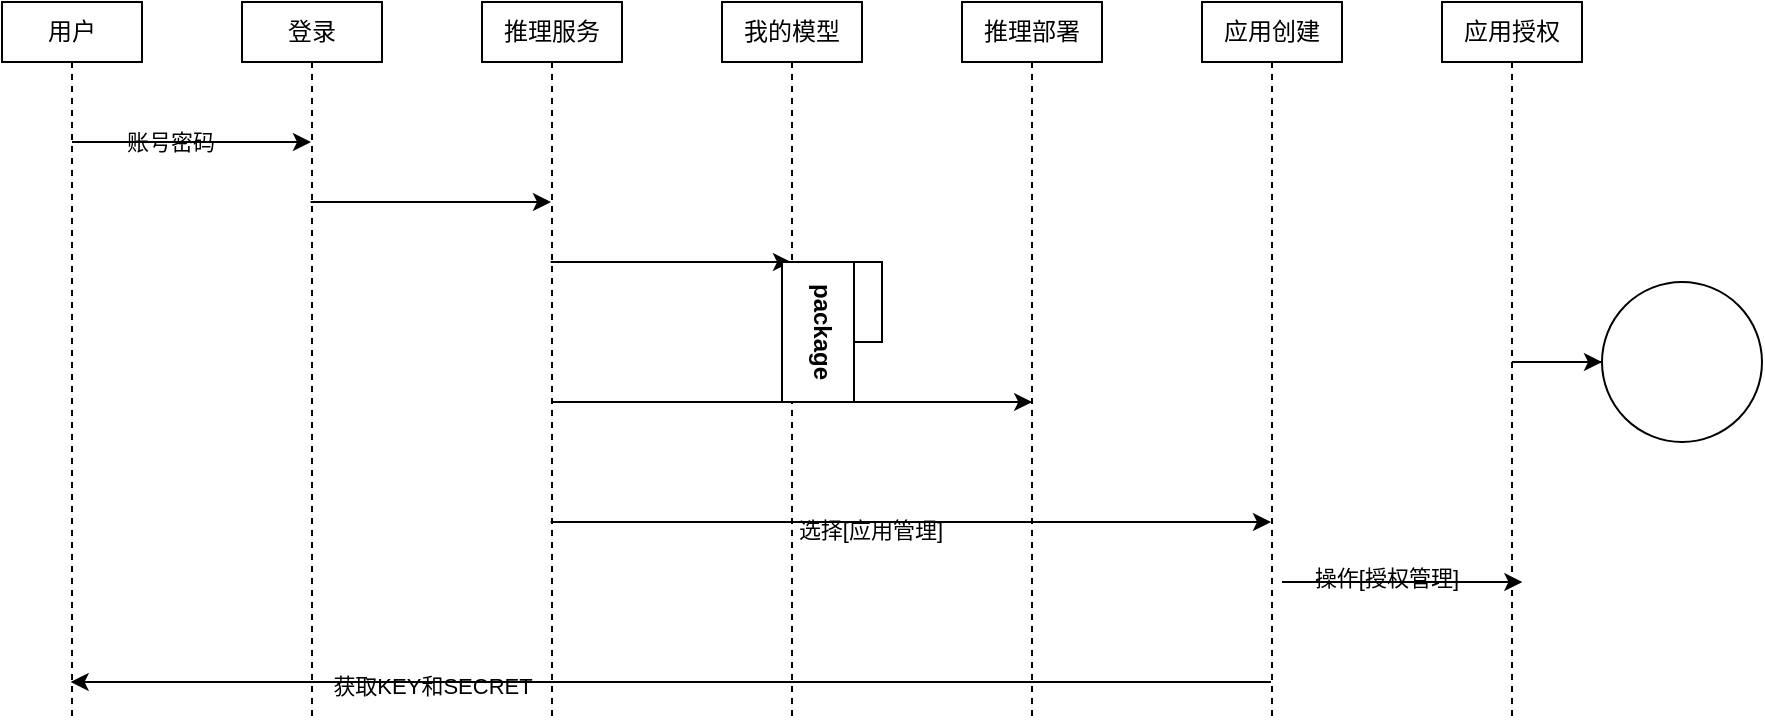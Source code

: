<mxfile version="26.2.13">
  <diagram name="第 1 页" id="v4heKFiccKXui_tvfqAs">
    <mxGraphModel dx="1680" dy="884" grid="1" gridSize="10" guides="1" tooltips="1" connect="1" arrows="1" fold="1" page="1" pageScale="1" pageWidth="827" pageHeight="1169" math="0" shadow="0">
      <root>
        <mxCell id="0" />
        <mxCell id="1" parent="0" />
        <mxCell id="1ULtUKhEA8kv5M3KOnoq-16" style="edgeStyle=orthogonalEdgeStyle;rounded=0;orthogonalLoop=1;jettySize=auto;html=1;curved=0;labelBackgroundColor=none;fontColor=default;" edge="1" parent="1" source="1ULtUKhEA8kv5M3KOnoq-9" target="1ULtUKhEA8kv5M3KOnoq-10">
          <mxGeometry relative="1" as="geometry">
            <Array as="points">
              <mxPoint x="330" y="240" />
              <mxPoint x="330" y="240" />
            </Array>
          </mxGeometry>
        </mxCell>
        <mxCell id="1ULtUKhEA8kv5M3KOnoq-17" value="账号密码" style="edgeLabel;html=1;align=center;verticalAlign=middle;resizable=0;points=[];labelBackgroundColor=none;" vertex="1" connectable="0" parent="1ULtUKhEA8kv5M3KOnoq-16">
          <mxGeometry x="-0.191" relative="1" as="geometry">
            <mxPoint as="offset" />
          </mxGeometry>
        </mxCell>
        <mxCell id="1ULtUKhEA8kv5M3KOnoq-9" value="用户" style="shape=umlLifeline;perimeter=lifelinePerimeter;whiteSpace=wrap;html=1;container=1;dropTarget=0;collapsible=0;recursiveResize=0;outlineConnect=0;portConstraint=eastwest;newEdgeStyle={&quot;curved&quot;:0,&quot;rounded&quot;:0};size=30;labelBackgroundColor=none;" vertex="1" parent="1">
          <mxGeometry x="230" y="170" width="70" height="360" as="geometry" />
        </mxCell>
        <mxCell id="1ULtUKhEA8kv5M3KOnoq-18" style="edgeStyle=orthogonalEdgeStyle;rounded=0;orthogonalLoop=1;jettySize=auto;html=1;curved=0;labelBackgroundColor=none;fontColor=default;" edge="1" parent="1">
          <mxGeometry relative="1" as="geometry">
            <mxPoint x="384.324" y="270.0" as="sourcePoint" />
            <mxPoint x="504.5" y="270.0" as="targetPoint" />
          </mxGeometry>
        </mxCell>
        <mxCell id="1ULtUKhEA8kv5M3KOnoq-10" value="登录" style="shape=umlLifeline;perimeter=lifelinePerimeter;whiteSpace=wrap;html=1;container=1;dropTarget=0;collapsible=0;recursiveResize=0;outlineConnect=0;portConstraint=eastwest;newEdgeStyle={&quot;curved&quot;:0,&quot;rounded&quot;:0};size=30;labelBackgroundColor=none;" vertex="1" parent="1">
          <mxGeometry x="350" y="170" width="70" height="360" as="geometry" />
        </mxCell>
        <mxCell id="1ULtUKhEA8kv5M3KOnoq-19" style="edgeStyle=orthogonalEdgeStyle;rounded=0;orthogonalLoop=1;jettySize=auto;html=1;curved=0;labelBackgroundColor=none;fontColor=default;" edge="1" parent="1">
          <mxGeometry relative="1" as="geometry">
            <mxPoint x="504.324" y="300.0" as="sourcePoint" />
            <mxPoint x="624.5" y="300.0" as="targetPoint" />
          </mxGeometry>
        </mxCell>
        <mxCell id="1ULtUKhEA8kv5M3KOnoq-24" style="edgeStyle=orthogonalEdgeStyle;rounded=0;orthogonalLoop=1;jettySize=auto;html=1;curved=0;labelBackgroundColor=none;fontColor=default;" edge="1" parent="1">
          <mxGeometry relative="1" as="geometry">
            <mxPoint x="504.914" y="370.0" as="sourcePoint" />
            <mxPoint x="745.09" y="370.0" as="targetPoint" />
          </mxGeometry>
        </mxCell>
        <mxCell id="1ULtUKhEA8kv5M3KOnoq-25" style="edgeStyle=orthogonalEdgeStyle;rounded=0;orthogonalLoop=1;jettySize=auto;html=1;curved=0;labelBackgroundColor=none;fontColor=default;" edge="1" parent="1">
          <mxGeometry relative="1" as="geometry">
            <mxPoint x="504.324" y="430.0" as="sourcePoint" />
            <mxPoint x="864.5" y="430.0" as="targetPoint" />
          </mxGeometry>
        </mxCell>
        <mxCell id="1ULtUKhEA8kv5M3KOnoq-30" value="选择[应用管理]" style="edgeLabel;html=1;align=center;verticalAlign=middle;resizable=0;points=[];labelBackgroundColor=none;" vertex="1" connectable="0" parent="1ULtUKhEA8kv5M3KOnoq-25">
          <mxGeometry x="-0.116" y="-4" relative="1" as="geometry">
            <mxPoint as="offset" />
          </mxGeometry>
        </mxCell>
        <mxCell id="1ULtUKhEA8kv5M3KOnoq-11" value="推理服务" style="shape=umlLifeline;perimeter=lifelinePerimeter;whiteSpace=wrap;html=1;container=1;dropTarget=0;collapsible=0;recursiveResize=0;outlineConnect=0;portConstraint=eastwest;newEdgeStyle={&quot;curved&quot;:0,&quot;rounded&quot;:0};size=30;labelBackgroundColor=none;" vertex="1" parent="1">
          <mxGeometry x="470" y="170" width="70" height="360" as="geometry" />
        </mxCell>
        <mxCell id="1ULtUKhEA8kv5M3KOnoq-12" value="我的模型" style="shape=umlLifeline;perimeter=lifelinePerimeter;whiteSpace=wrap;html=1;container=1;dropTarget=0;collapsible=0;recursiveResize=0;outlineConnect=0;portConstraint=eastwest;newEdgeStyle={&quot;curved&quot;:0,&quot;rounded&quot;:0};size=30;labelBackgroundColor=none;" vertex="1" parent="1">
          <mxGeometry x="590" y="170" width="70" height="360" as="geometry" />
        </mxCell>
        <mxCell id="1ULtUKhEA8kv5M3KOnoq-13" value="推理部署" style="shape=umlLifeline;perimeter=lifelinePerimeter;whiteSpace=wrap;html=1;container=1;dropTarget=0;collapsible=0;recursiveResize=0;outlineConnect=0;portConstraint=eastwest;newEdgeStyle={&quot;curved&quot;:0,&quot;rounded&quot;:0};size=30;labelBackgroundColor=none;" vertex="1" parent="1">
          <mxGeometry x="710" y="170" width="70" height="360" as="geometry" />
        </mxCell>
        <mxCell id="1ULtUKhEA8kv5M3KOnoq-26" style="edgeStyle=orthogonalEdgeStyle;rounded=0;orthogonalLoop=1;jettySize=auto;html=1;curved=0;labelBackgroundColor=none;fontColor=default;" edge="1" parent="1">
          <mxGeometry relative="1" as="geometry">
            <mxPoint x="864.5" y="510.0" as="sourcePoint" />
            <mxPoint x="264.324" y="510.0" as="targetPoint" />
          </mxGeometry>
        </mxCell>
        <mxCell id="1ULtUKhEA8kv5M3KOnoq-32" value="获取KEY和SECRET" style="edgeLabel;html=1;align=center;verticalAlign=middle;resizable=0;points=[];labelBackgroundColor=none;" vertex="1" connectable="0" parent="1ULtUKhEA8kv5M3KOnoq-26">
          <mxGeometry x="0.399" y="2" relative="1" as="geometry">
            <mxPoint as="offset" />
          </mxGeometry>
        </mxCell>
        <mxCell id="1ULtUKhEA8kv5M3KOnoq-29" style="edgeStyle=orthogonalEdgeStyle;rounded=0;orthogonalLoop=1;jettySize=auto;html=1;curved=0;labelBackgroundColor=none;fontColor=default;" edge="1" parent="1">
          <mxGeometry relative="1" as="geometry">
            <mxPoint x="870.004" y="460.0" as="sourcePoint" />
            <mxPoint x="990.18" y="460.0" as="targetPoint" />
          </mxGeometry>
        </mxCell>
        <mxCell id="1ULtUKhEA8kv5M3KOnoq-31" value="操作[授权管理]" style="edgeLabel;html=1;align=center;verticalAlign=middle;resizable=0;points=[];labelBackgroundColor=none;" vertex="1" connectable="0" parent="1ULtUKhEA8kv5M3KOnoq-29">
          <mxGeometry x="-0.148" y="2" relative="1" as="geometry">
            <mxPoint x="1" as="offset" />
          </mxGeometry>
        </mxCell>
        <mxCell id="1ULtUKhEA8kv5M3KOnoq-14" value="应用创建" style="shape=umlLifeline;perimeter=lifelinePerimeter;whiteSpace=wrap;html=1;container=1;dropTarget=0;collapsible=0;recursiveResize=0;outlineConnect=0;portConstraint=eastwest;newEdgeStyle={&quot;curved&quot;:0,&quot;rounded&quot;:0};size=30;labelBackgroundColor=none;" vertex="1" parent="1">
          <mxGeometry x="830" y="170" width="70" height="360" as="geometry" />
        </mxCell>
        <mxCell id="1ULtUKhEA8kv5M3KOnoq-28" value="" style="edgeStyle=orthogonalEdgeStyle;rounded=0;orthogonalLoop=1;jettySize=auto;html=1;curved=0;labelBackgroundColor=none;fontColor=default;" edge="1" parent="1" source="1ULtUKhEA8kv5M3KOnoq-15" target="1ULtUKhEA8kv5M3KOnoq-27">
          <mxGeometry relative="1" as="geometry" />
        </mxCell>
        <mxCell id="1ULtUKhEA8kv5M3KOnoq-15" value="应用授权" style="shape=umlLifeline;perimeter=lifelinePerimeter;whiteSpace=wrap;html=1;container=1;dropTarget=0;collapsible=0;recursiveResize=0;outlineConnect=0;portConstraint=eastwest;newEdgeStyle={&quot;curved&quot;:0,&quot;rounded&quot;:0};size=30;labelBackgroundColor=none;" vertex="1" parent="1">
          <mxGeometry x="950" y="170" width="70" height="360" as="geometry" />
        </mxCell>
        <mxCell id="1ULtUKhEA8kv5M3KOnoq-27" value="" style="ellipse;whiteSpace=wrap;html=1;labelBackgroundColor=none;" vertex="1" parent="1">
          <mxGeometry x="1030" y="310" width="80" height="80" as="geometry" />
        </mxCell>
        <mxCell id="1ULtUKhEA8kv5M3KOnoq-38" value="package" style="shape=folder;fontStyle=1;spacingTop=10;tabWidth=40;tabHeight=14;tabPosition=left;html=1;whiteSpace=wrap;rotation=90;" vertex="1" parent="1">
          <mxGeometry x="610" y="310" width="70" height="50" as="geometry" />
        </mxCell>
      </root>
    </mxGraphModel>
  </diagram>
</mxfile>
